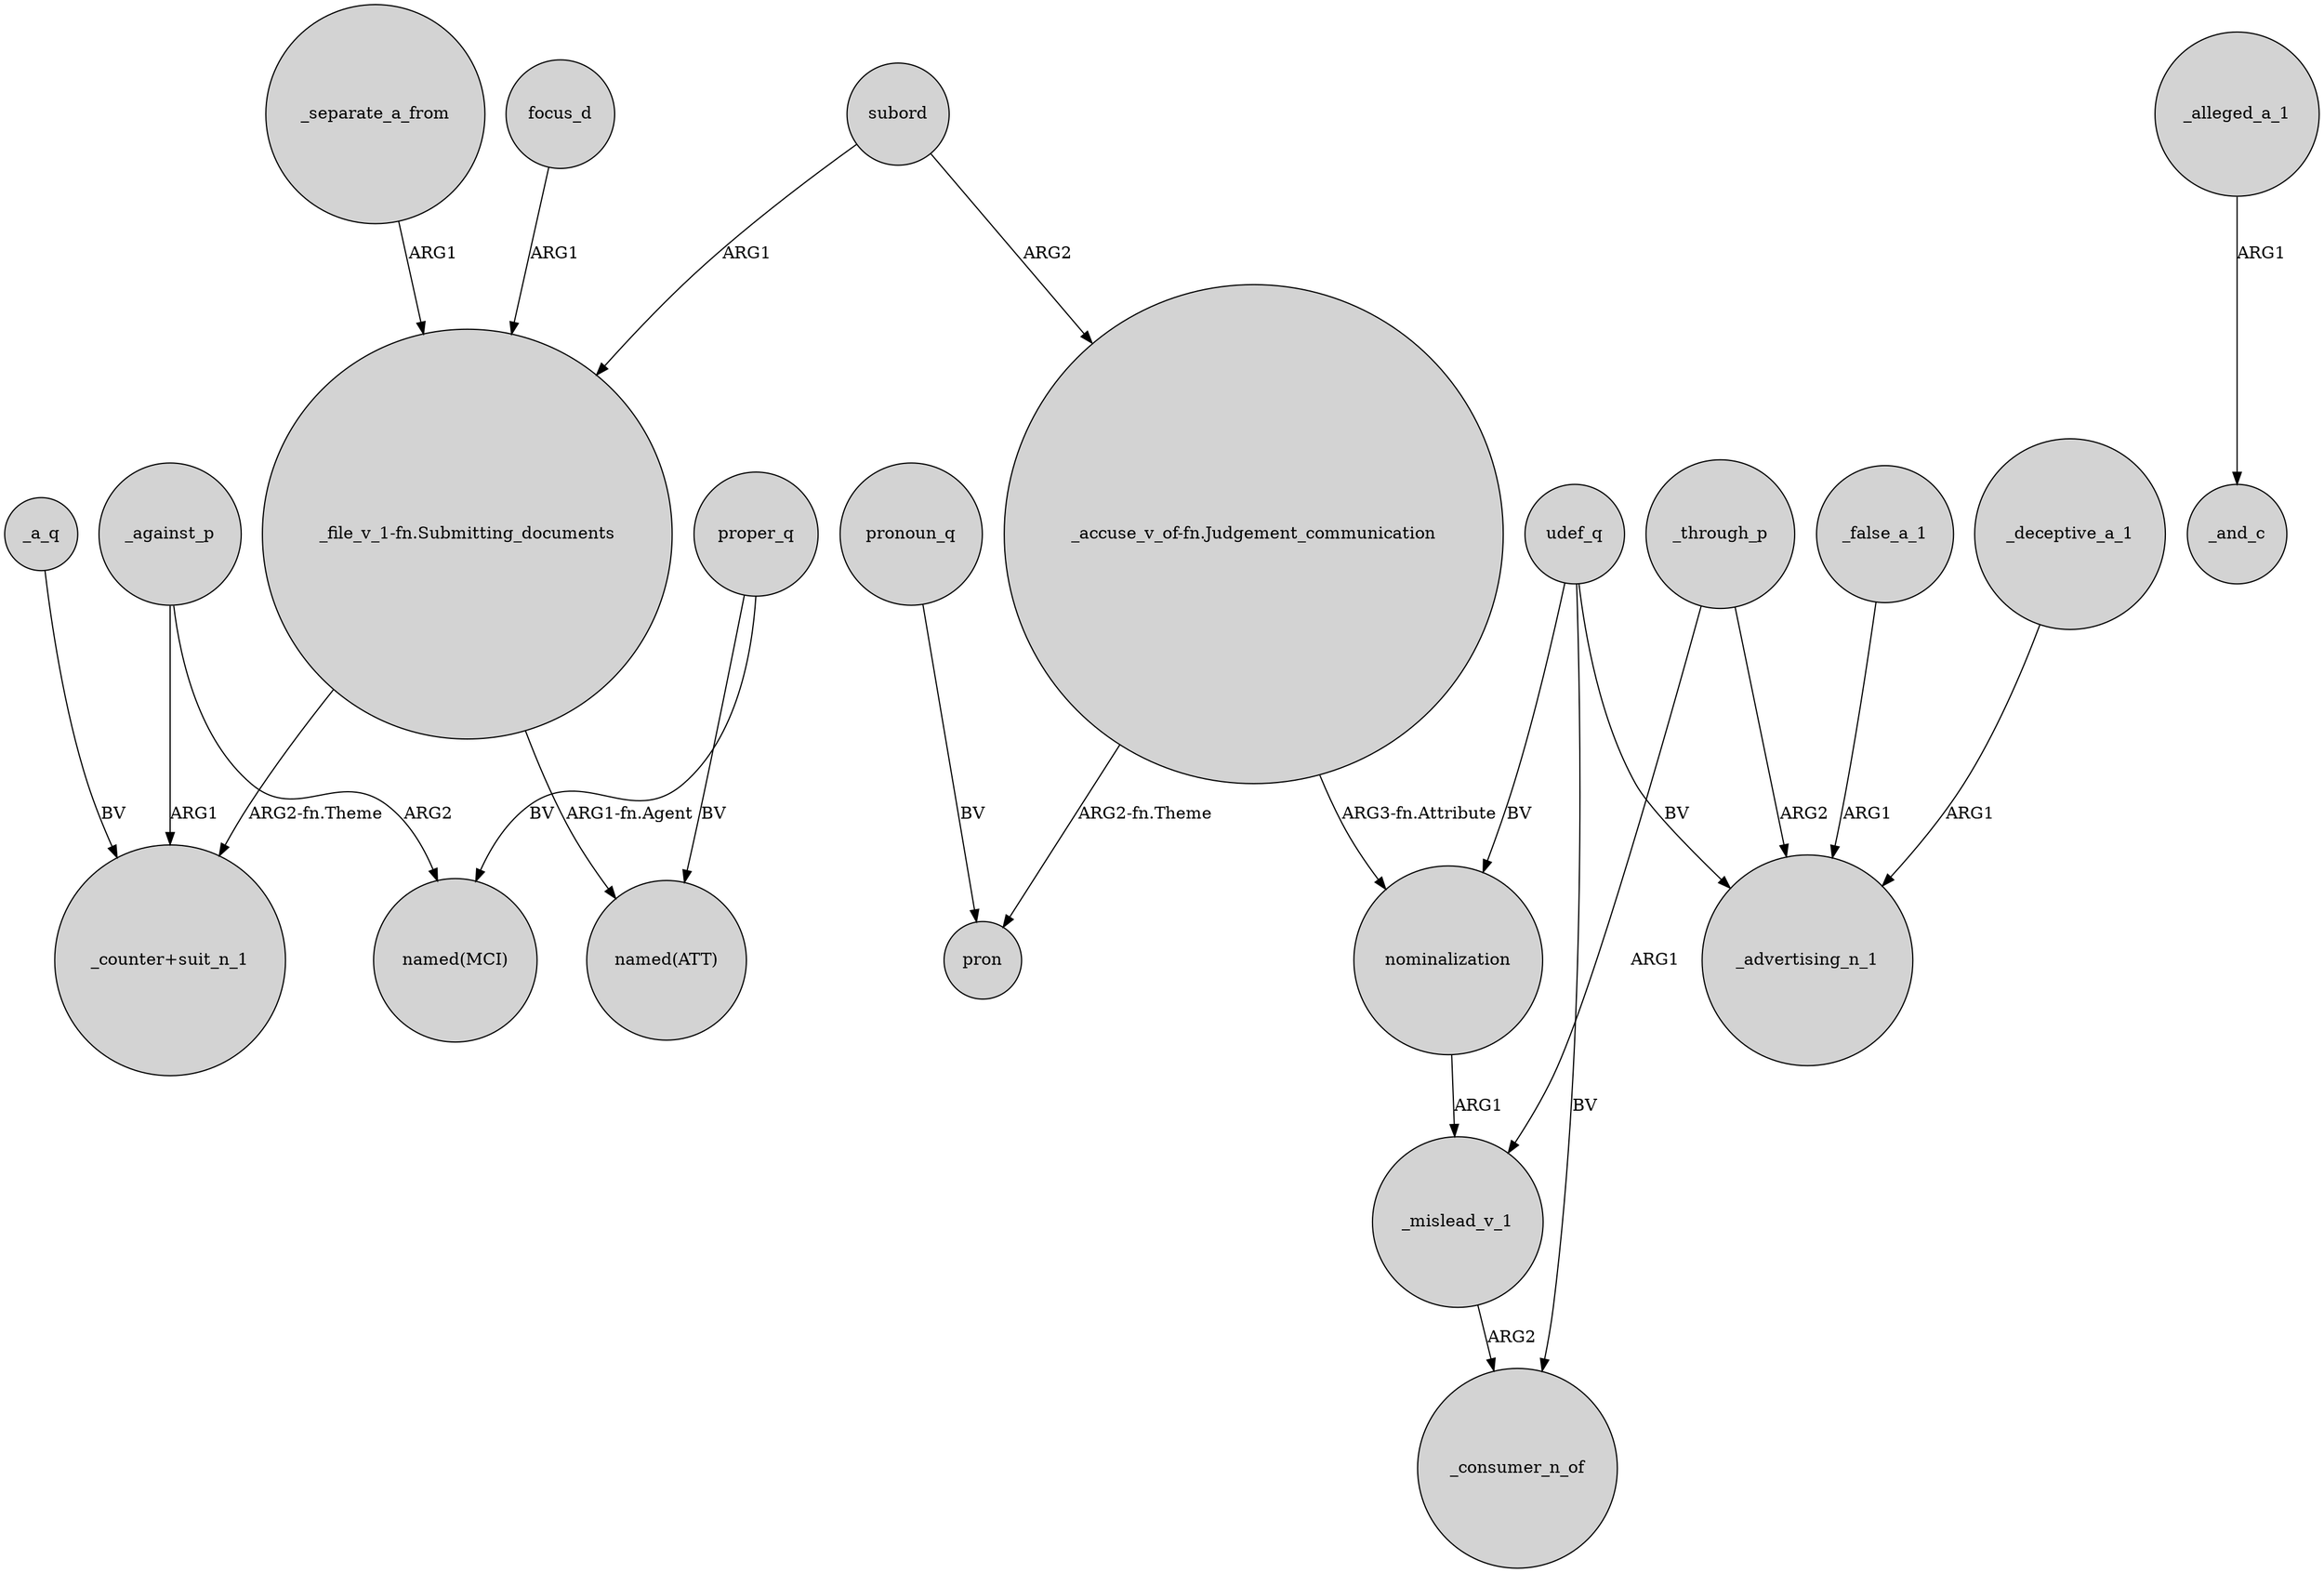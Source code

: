 digraph {
	node [shape=circle style=filled]
	_a_q -> "_counter+suit_n_1" [label=BV]
	subord -> "_file_v_1-fn.Submitting_documents" [label=ARG1]
	_false_a_1 -> _advertising_n_1 [label=ARG1]
	proper_q -> "named(MCI)" [label=BV]
	proper_q -> "named(ATT)" [label=BV]
	_deceptive_a_1 -> _advertising_n_1 [label=ARG1]
	"_file_v_1-fn.Submitting_documents" -> "named(ATT)" [label="ARG1-fn.Agent"]
	_against_p -> "named(MCI)" [label=ARG2]
	_mislead_v_1 -> _consumer_n_of [label=ARG2]
	_through_p -> _advertising_n_1 [label=ARG2]
	udef_q -> _advertising_n_1 [label=BV]
	pronoun_q -> pron [label=BV]
	"_accuse_v_of-fn.Judgement_communication" -> pron [label="ARG2-fn.Theme"]
	nominalization -> _mislead_v_1 [label=ARG1]
	udef_q -> _consumer_n_of [label=BV]
	udef_q -> nominalization [label=BV]
	_separate_a_from -> "_file_v_1-fn.Submitting_documents" [label=ARG1]
	_alleged_a_1 -> _and_c [label=ARG1]
	focus_d -> "_file_v_1-fn.Submitting_documents" [label=ARG1]
	"_file_v_1-fn.Submitting_documents" -> "_counter+suit_n_1" [label="ARG2-fn.Theme"]
	"_accuse_v_of-fn.Judgement_communication" -> nominalization [label="ARG3-fn.Attribute"]
	_against_p -> "_counter+suit_n_1" [label=ARG1]
	_through_p -> _mislead_v_1 [label=ARG1]
	subord -> "_accuse_v_of-fn.Judgement_communication" [label=ARG2]
}
